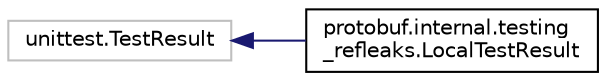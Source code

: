 digraph "Graphical Class Hierarchy"
{
 // LATEX_PDF_SIZE
  edge [fontname="Helvetica",fontsize="10",labelfontname="Helvetica",labelfontsize="10"];
  node [fontname="Helvetica",fontsize="10",shape=record];
  rankdir="LR";
  Node13857 [label="unittest.TestResult",height=0.2,width=0.4,color="grey75", fillcolor="white", style="filled",tooltip=" "];
  Node13857 -> Node0 [dir="back",color="midnightblue",fontsize="10",style="solid",fontname="Helvetica"];
  Node0 [label="protobuf.internal.testing\l_refleaks.LocalTestResult",height=0.2,width=0.4,color="black", fillcolor="white", style="filled",URL="$classprotobuf_1_1internal_1_1testing__refleaks_1_1LocalTestResult.html",tooltip=" "];
}
